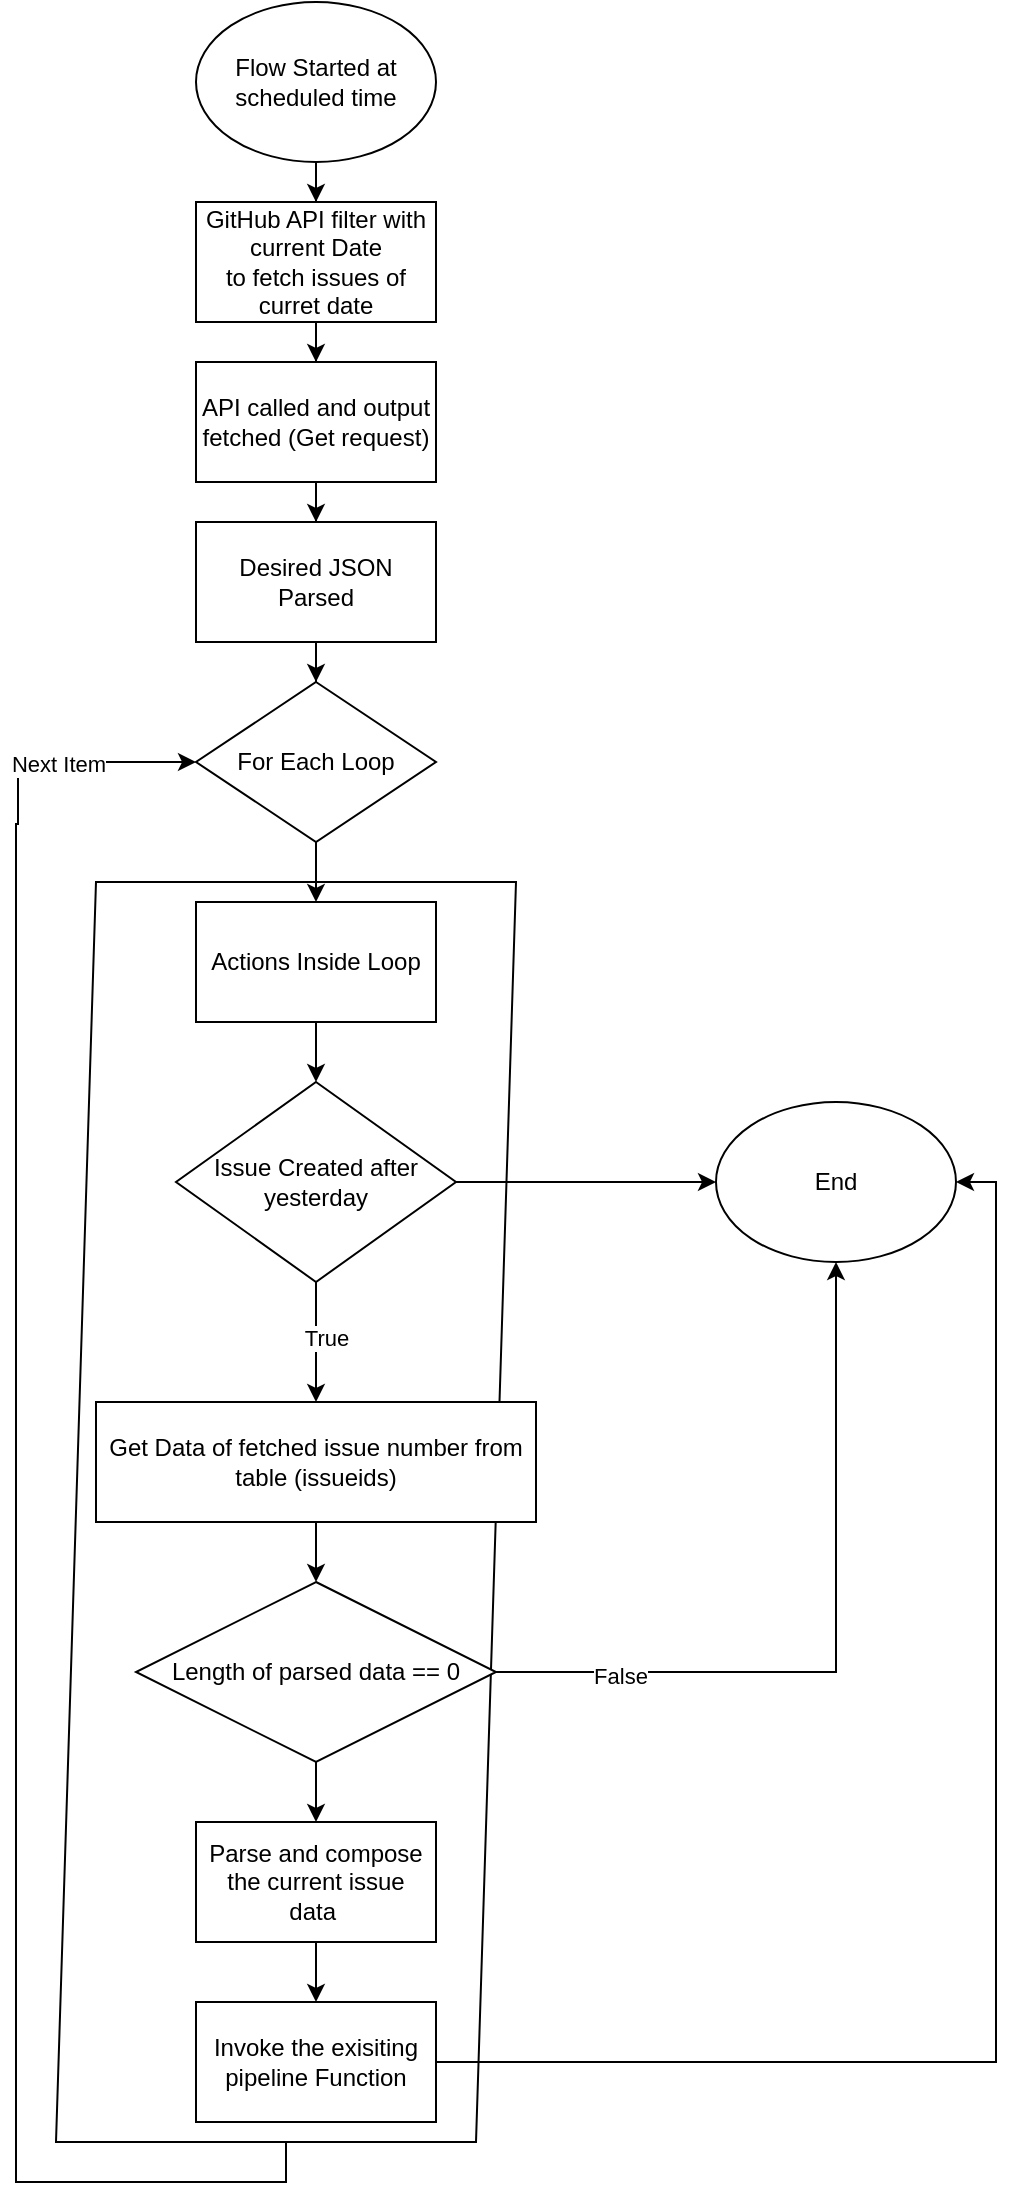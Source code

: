 <mxfile version="21.6.1" type="github">
  <diagram name="Page-1" id="cw7R2XKlP1T5iPdMO3pN">
    <mxGraphModel dx="746" dy="454" grid="1" gridSize="10" guides="1" tooltips="1" connect="1" arrows="1" fold="1" page="1" pageScale="1" pageWidth="850" pageHeight="1100" math="0" shadow="0">
      <root>
        <mxCell id="0" />
        <mxCell id="1" parent="0" />
        <mxCell id="J8O43vs4_64YycpPyB7K-34" style="edgeStyle=orthogonalEdgeStyle;rounded=0;orthogonalLoop=1;jettySize=auto;html=1;exitX=0.5;exitY=1;exitDx=0;exitDy=0;entryX=0;entryY=0.5;entryDx=0;entryDy=0;" edge="1" parent="1" source="J8O43vs4_64YycpPyB7K-33" target="J8O43vs4_64YycpPyB7K-8">
          <mxGeometry relative="1" as="geometry">
            <mxPoint x="90" y="340" as="targetPoint" />
            <Array as="points">
              <mxPoint x="195" y="1090" />
              <mxPoint x="60" y="1090" />
              <mxPoint x="60" y="411" />
              <mxPoint x="61" y="411" />
              <mxPoint x="61" y="380" />
            </Array>
          </mxGeometry>
        </mxCell>
        <mxCell id="J8O43vs4_64YycpPyB7K-35" value="Next Item" style="edgeLabel;html=1;align=center;verticalAlign=middle;resizable=0;points=[];" vertex="1" connectable="0" parent="J8O43vs4_64YycpPyB7K-34">
          <mxGeometry x="0.854" y="-1" relative="1" as="geometry">
            <mxPoint as="offset" />
          </mxGeometry>
        </mxCell>
        <mxCell id="J8O43vs4_64YycpPyB7K-33" value="" style="shape=parallelogram;perimeter=parallelogramPerimeter;whiteSpace=wrap;html=1;fixedSize=1;" vertex="1" parent="1">
          <mxGeometry x="80" y="440" width="230" height="630" as="geometry" />
        </mxCell>
        <mxCell id="J8O43vs4_64YycpPyB7K-3" value="" style="edgeStyle=orthogonalEdgeStyle;rounded=0;orthogonalLoop=1;jettySize=auto;html=1;" edge="1" parent="1" source="J8O43vs4_64YycpPyB7K-1" target="J8O43vs4_64YycpPyB7K-2">
          <mxGeometry relative="1" as="geometry" />
        </mxCell>
        <mxCell id="J8O43vs4_64YycpPyB7K-1" value="Flow Started at scheduled time" style="ellipse;whiteSpace=wrap;html=1;" vertex="1" parent="1">
          <mxGeometry x="150" width="120" height="80" as="geometry" />
        </mxCell>
        <mxCell id="J8O43vs4_64YycpPyB7K-5" value="" style="edgeStyle=orthogonalEdgeStyle;rounded=0;orthogonalLoop=1;jettySize=auto;html=1;" edge="1" parent="1" source="J8O43vs4_64YycpPyB7K-2" target="J8O43vs4_64YycpPyB7K-4">
          <mxGeometry relative="1" as="geometry" />
        </mxCell>
        <mxCell id="J8O43vs4_64YycpPyB7K-2" value="GitHub API filter with current Date&lt;br&gt;to fetch issues of curret date" style="rounded=0;whiteSpace=wrap;html=1;" vertex="1" parent="1">
          <mxGeometry x="150" y="100" width="120" height="60" as="geometry" />
        </mxCell>
        <mxCell id="J8O43vs4_64YycpPyB7K-7" value="" style="edgeStyle=orthogonalEdgeStyle;rounded=0;orthogonalLoop=1;jettySize=auto;html=1;" edge="1" parent="1" source="J8O43vs4_64YycpPyB7K-4" target="J8O43vs4_64YycpPyB7K-6">
          <mxGeometry relative="1" as="geometry" />
        </mxCell>
        <mxCell id="J8O43vs4_64YycpPyB7K-4" value="API called and output fetched (Get request)" style="rounded=0;whiteSpace=wrap;html=1;" vertex="1" parent="1">
          <mxGeometry x="150" y="180" width="120" height="60" as="geometry" />
        </mxCell>
        <mxCell id="J8O43vs4_64YycpPyB7K-10" value="" style="edgeStyle=orthogonalEdgeStyle;rounded=0;orthogonalLoop=1;jettySize=auto;html=1;" edge="1" parent="1" source="J8O43vs4_64YycpPyB7K-6" target="J8O43vs4_64YycpPyB7K-8">
          <mxGeometry relative="1" as="geometry" />
        </mxCell>
        <mxCell id="J8O43vs4_64YycpPyB7K-6" value="Desired JSON Parsed" style="rounded=0;whiteSpace=wrap;html=1;" vertex="1" parent="1">
          <mxGeometry x="150" y="260" width="120" height="60" as="geometry" />
        </mxCell>
        <mxCell id="J8O43vs4_64YycpPyB7K-11" value="" style="edgeStyle=orthogonalEdgeStyle;rounded=0;orthogonalLoop=1;jettySize=auto;html=1;" edge="1" parent="1" source="J8O43vs4_64YycpPyB7K-8" target="J8O43vs4_64YycpPyB7K-9">
          <mxGeometry relative="1" as="geometry" />
        </mxCell>
        <mxCell id="J8O43vs4_64YycpPyB7K-8" value="For Each Loop" style="rhombus;whiteSpace=wrap;html=1;" vertex="1" parent="1">
          <mxGeometry x="150" y="340" width="120" height="80" as="geometry" />
        </mxCell>
        <mxCell id="J8O43vs4_64YycpPyB7K-13" value="" style="edgeStyle=orthogonalEdgeStyle;rounded=0;orthogonalLoop=1;jettySize=auto;html=1;" edge="1" parent="1" source="J8O43vs4_64YycpPyB7K-9" target="J8O43vs4_64YycpPyB7K-12">
          <mxGeometry relative="1" as="geometry" />
        </mxCell>
        <mxCell id="J8O43vs4_64YycpPyB7K-9" value="Actions Inside Loop" style="rounded=0;whiteSpace=wrap;html=1;" vertex="1" parent="1">
          <mxGeometry x="150" y="450" width="120" height="60" as="geometry" />
        </mxCell>
        <mxCell id="J8O43vs4_64YycpPyB7K-19" value="" style="edgeStyle=orthogonalEdgeStyle;rounded=0;orthogonalLoop=1;jettySize=auto;html=1;" edge="1" parent="1" source="J8O43vs4_64YycpPyB7K-12" target="J8O43vs4_64YycpPyB7K-18">
          <mxGeometry relative="1" as="geometry" />
        </mxCell>
        <mxCell id="J8O43vs4_64YycpPyB7K-21" value="True" style="edgeLabel;html=1;align=center;verticalAlign=middle;resizable=0;points=[];" vertex="1" connectable="0" parent="J8O43vs4_64YycpPyB7K-19">
          <mxGeometry x="-0.076" y="5" relative="1" as="geometry">
            <mxPoint as="offset" />
          </mxGeometry>
        </mxCell>
        <mxCell id="J8O43vs4_64YycpPyB7K-25" style="edgeStyle=orthogonalEdgeStyle;rounded=0;orthogonalLoop=1;jettySize=auto;html=1;exitX=1;exitY=0.5;exitDx=0;exitDy=0;entryX=0;entryY=0.5;entryDx=0;entryDy=0;" edge="1" parent="1" source="J8O43vs4_64YycpPyB7K-12" target="J8O43vs4_64YycpPyB7K-24">
          <mxGeometry relative="1" as="geometry" />
        </mxCell>
        <mxCell id="J8O43vs4_64YycpPyB7K-12" value="Issue Created after yesterday" style="rhombus;whiteSpace=wrap;html=1;" vertex="1" parent="1">
          <mxGeometry x="140" y="540" width="140" height="100" as="geometry" />
        </mxCell>
        <mxCell id="J8O43vs4_64YycpPyB7K-23" style="edgeStyle=orthogonalEdgeStyle;rounded=0;orthogonalLoop=1;jettySize=auto;html=1;exitX=0.5;exitY=1;exitDx=0;exitDy=0;entryX=0.5;entryY=0;entryDx=0;entryDy=0;" edge="1" parent="1" source="J8O43vs4_64YycpPyB7K-18" target="J8O43vs4_64YycpPyB7K-22">
          <mxGeometry relative="1" as="geometry" />
        </mxCell>
        <mxCell id="J8O43vs4_64YycpPyB7K-18" value="Get Data of fetched issue number from table (issueids)" style="rounded=0;whiteSpace=wrap;html=1;" vertex="1" parent="1">
          <mxGeometry x="100" y="700" width="220" height="60" as="geometry" />
        </mxCell>
        <mxCell id="J8O43vs4_64YycpPyB7K-26" style="edgeStyle=orthogonalEdgeStyle;rounded=0;orthogonalLoop=1;jettySize=auto;html=1;entryX=0.5;entryY=1;entryDx=0;entryDy=0;" edge="1" parent="1" source="J8O43vs4_64YycpPyB7K-22" target="J8O43vs4_64YycpPyB7K-24">
          <mxGeometry relative="1" as="geometry" />
        </mxCell>
        <mxCell id="J8O43vs4_64YycpPyB7K-27" value="False" style="edgeLabel;html=1;align=center;verticalAlign=middle;resizable=0;points=[];" vertex="1" connectable="0" parent="J8O43vs4_64YycpPyB7K-26">
          <mxGeometry x="-0.673" y="-2" relative="1" as="geometry">
            <mxPoint as="offset" />
          </mxGeometry>
        </mxCell>
        <mxCell id="J8O43vs4_64YycpPyB7K-29" style="edgeStyle=orthogonalEdgeStyle;rounded=0;orthogonalLoop=1;jettySize=auto;html=1;exitX=0.5;exitY=1;exitDx=0;exitDy=0;entryX=0.5;entryY=0;entryDx=0;entryDy=0;" edge="1" parent="1" source="J8O43vs4_64YycpPyB7K-22" target="J8O43vs4_64YycpPyB7K-28">
          <mxGeometry relative="1" as="geometry" />
        </mxCell>
        <mxCell id="J8O43vs4_64YycpPyB7K-22" value="Length of parsed data == 0" style="rhombus;whiteSpace=wrap;html=1;" vertex="1" parent="1">
          <mxGeometry x="120" y="790" width="180" height="90" as="geometry" />
        </mxCell>
        <mxCell id="J8O43vs4_64YycpPyB7K-24" value="End" style="ellipse;whiteSpace=wrap;html=1;" vertex="1" parent="1">
          <mxGeometry x="410" y="550" width="120" height="80" as="geometry" />
        </mxCell>
        <mxCell id="J8O43vs4_64YycpPyB7K-31" value="" style="edgeStyle=orthogonalEdgeStyle;rounded=0;orthogonalLoop=1;jettySize=auto;html=1;" edge="1" parent="1" source="J8O43vs4_64YycpPyB7K-28" target="J8O43vs4_64YycpPyB7K-30">
          <mxGeometry relative="1" as="geometry" />
        </mxCell>
        <mxCell id="J8O43vs4_64YycpPyB7K-28" value="Parse and compose the current issue data&amp;nbsp;" style="rounded=0;whiteSpace=wrap;html=1;" vertex="1" parent="1">
          <mxGeometry x="150" y="910" width="120" height="60" as="geometry" />
        </mxCell>
        <mxCell id="J8O43vs4_64YycpPyB7K-32" style="edgeStyle=orthogonalEdgeStyle;rounded=0;orthogonalLoop=1;jettySize=auto;html=1;entryX=1;entryY=0.5;entryDx=0;entryDy=0;" edge="1" parent="1" source="J8O43vs4_64YycpPyB7K-30" target="J8O43vs4_64YycpPyB7K-24">
          <mxGeometry relative="1" as="geometry" />
        </mxCell>
        <mxCell id="J8O43vs4_64YycpPyB7K-30" value="Invoke the exisiting pipeline Function" style="rounded=0;whiteSpace=wrap;html=1;" vertex="1" parent="1">
          <mxGeometry x="150" y="1000" width="120" height="60" as="geometry" />
        </mxCell>
      </root>
    </mxGraphModel>
  </diagram>
</mxfile>
